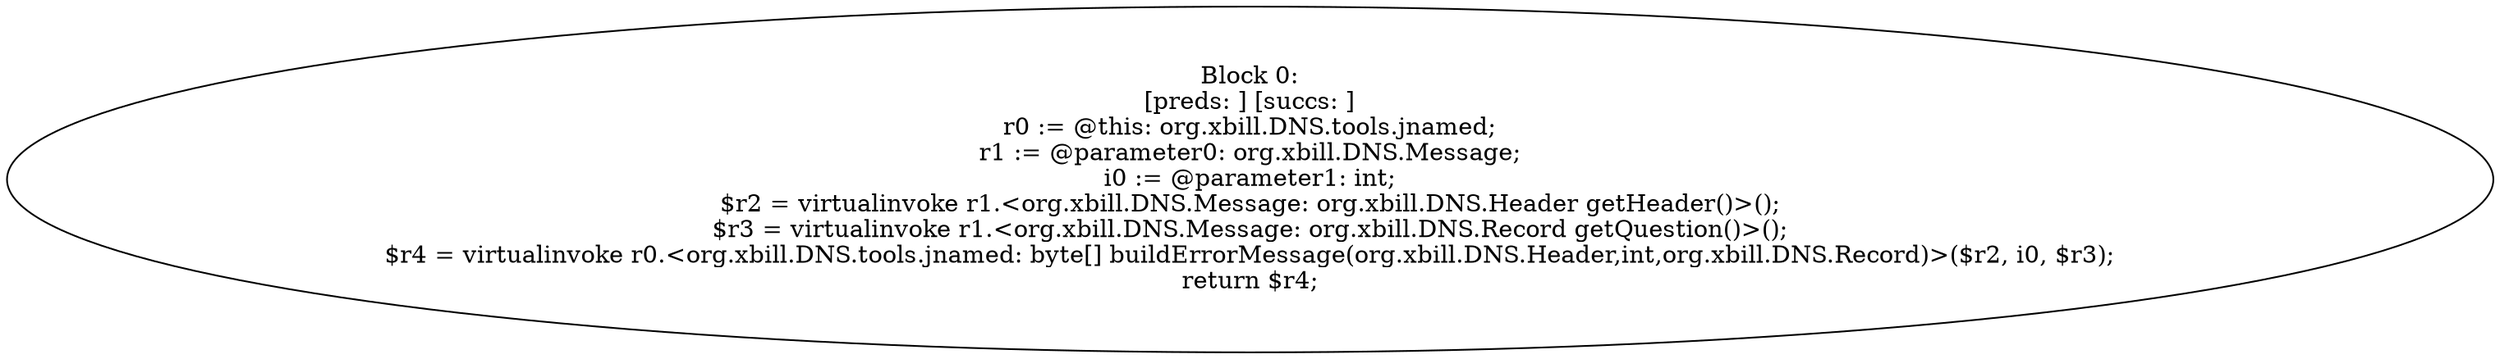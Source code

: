 digraph "unitGraph" {
    "Block 0:
[preds: ] [succs: ]
r0 := @this: org.xbill.DNS.tools.jnamed;
r1 := @parameter0: org.xbill.DNS.Message;
i0 := @parameter1: int;
$r2 = virtualinvoke r1.<org.xbill.DNS.Message: org.xbill.DNS.Header getHeader()>();
$r3 = virtualinvoke r1.<org.xbill.DNS.Message: org.xbill.DNS.Record getQuestion()>();
$r4 = virtualinvoke r0.<org.xbill.DNS.tools.jnamed: byte[] buildErrorMessage(org.xbill.DNS.Header,int,org.xbill.DNS.Record)>($r2, i0, $r3);
return $r4;
"
}
